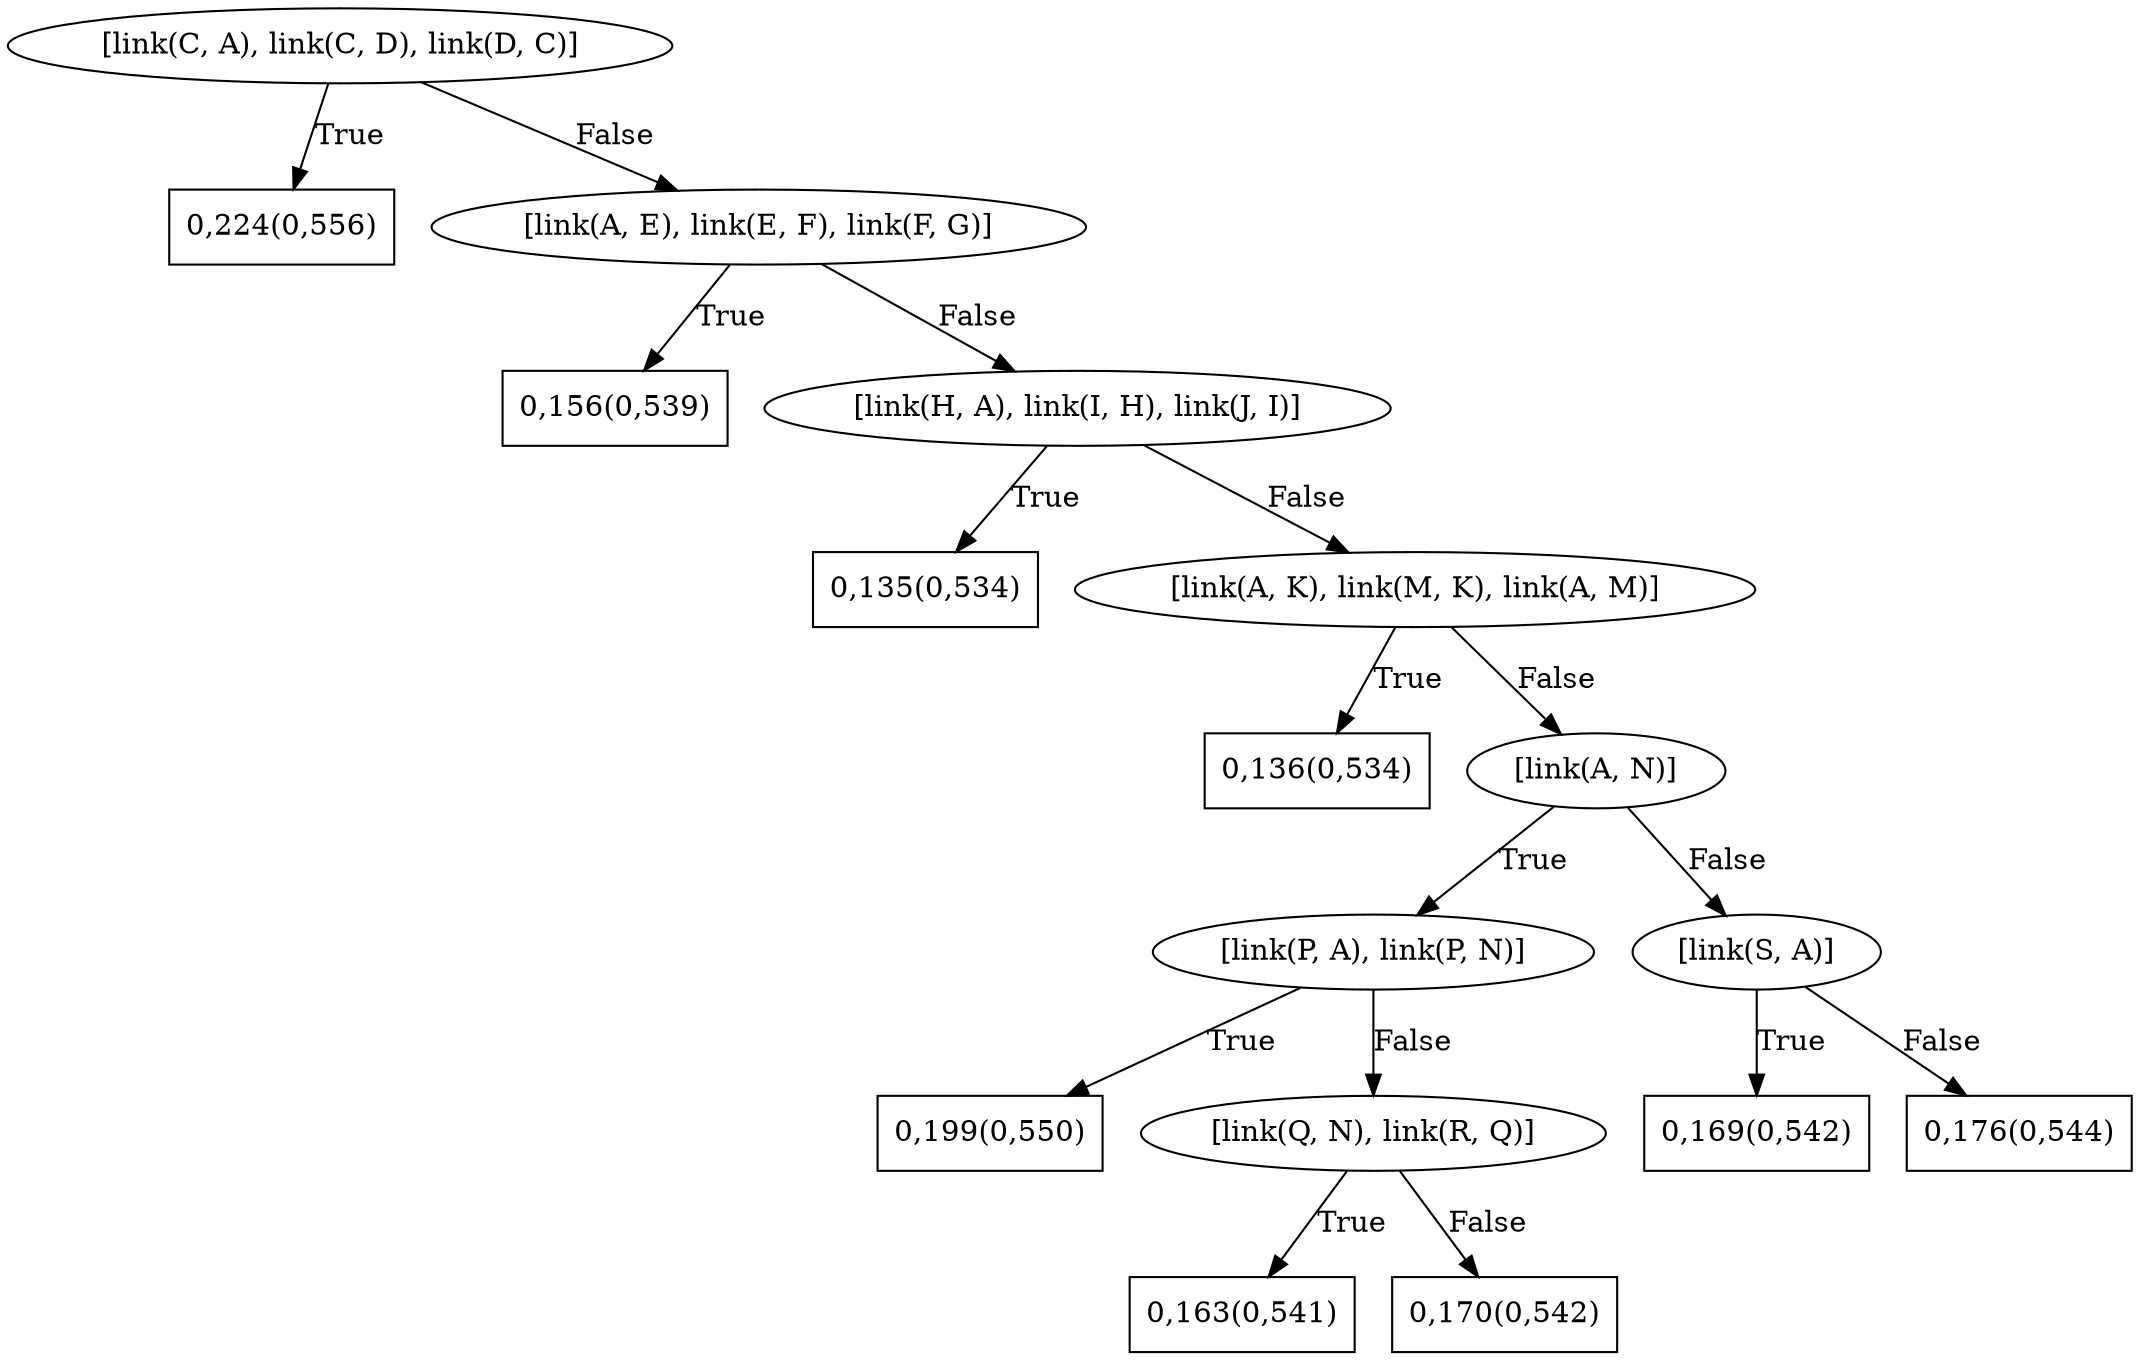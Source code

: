digraph G{ 
1[label = "[link(C, A), link(C, D), link(D, C)]"];
1 -> 2[label="True"];
1 -> 3[label="False"];
2[shape = box,label = "0,224(0,556)"];
3[label = "[link(A, E), link(E, F), link(F, G)]"];
3 -> 4[label="True"];
3 -> 5[label="False"];
4[shape = box,label = "0,156(0,539)"];
5[label = "[link(H, A), link(I, H), link(J, I)]"];
5 -> 6[label="True"];
5 -> 7[label="False"];
6[shape = box,label = "0,135(0,534)"];
7[label = "[link(A, K), link(M, K), link(A, M)]"];
7 -> 8[label="True"];
7 -> 9[label="False"];
8[shape = box,label = "0,136(0,534)"];
9[label = "[link(A, N)]"];
9 -> 10[label="True"];
9 -> 11[label="False"];
10[label = "[link(P, A), link(P, N)]"];
10 -> 12[label="True"];
10 -> 13[label="False"];
12[shape = box,label = "0,199(0,550)"];
13[label = "[link(Q, N), link(R, Q)]"];
13 -> 14[label="True"];
13 -> 15[label="False"];
14[shape = box,label = "0,163(0,541)"];
15[shape = box,label = "0,170(0,542)"];
11[label = "[link(S, A)]"];
11 -> 16[label="True"];
11 -> 17[label="False"];
16[shape = box,label = "0,169(0,542)"];
17[shape = box,label = "0,176(0,544)"];
}

